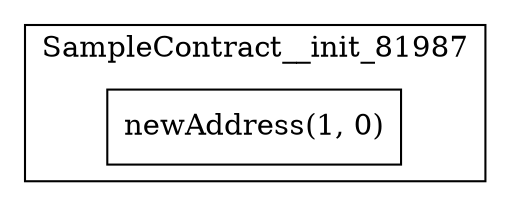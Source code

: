 digraph "zero-address" {
    node [shape=box];
    subgraph "cluster_SampleContract__init_81987" {
        label="SampleContract__init_81987";
        "SampleContract__init_81987_141" [label="newAddress(1, 0)"];
    }
}
